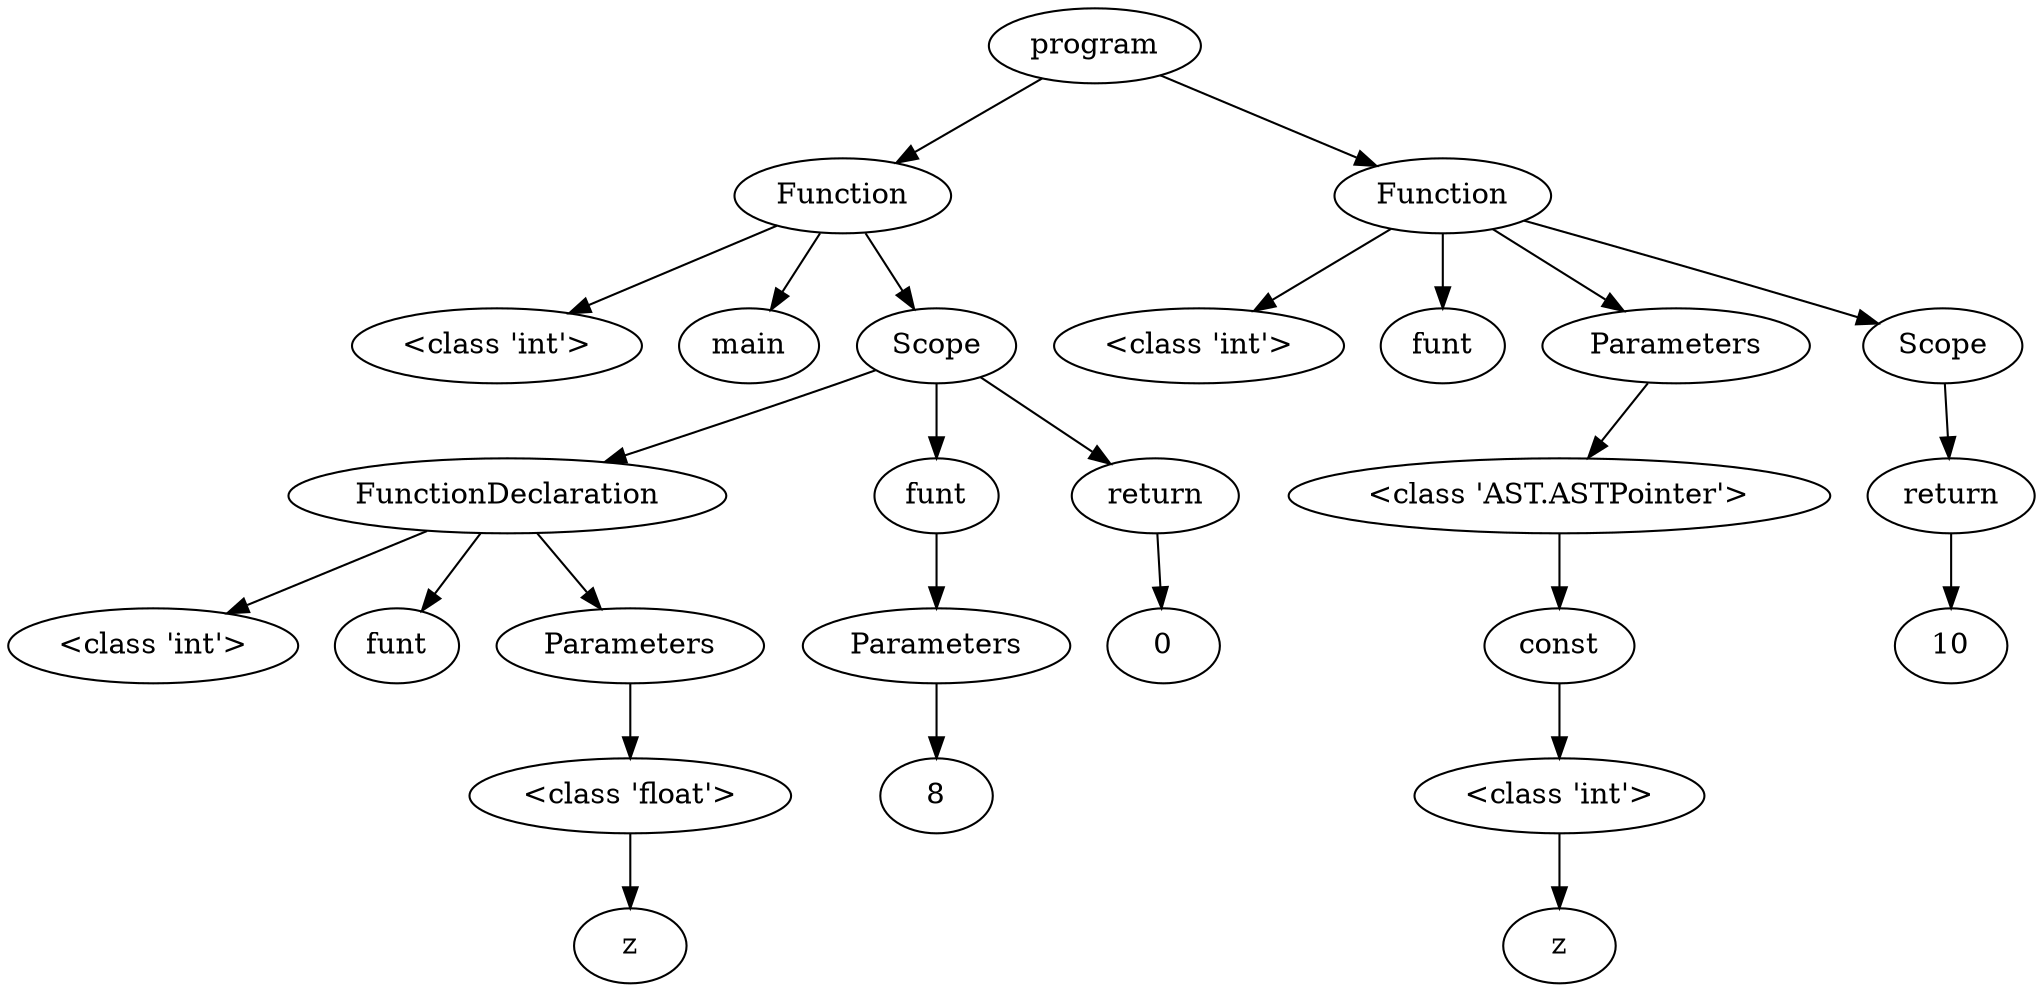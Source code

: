 digraph G { 
"<AST.AST object at 0x00000196DCC918E0> (0)"[label="program"]
"<AST.ASTFunction object at 0x00000196DCC91BB0> (1)"[label="Function"]
"<AST.AST object at 0x00000196DCC918E0> (0)"->"<AST.ASTFunction object at 0x00000196DCC91BB0> (1)"
"<AST.ASTFunction object at 0x00000196DCC91BB0> (1)"[label="Function"]
"<AST.ASTDataType object at 0x00000196DCC91670> (2)"[label="<class 'int'>"]
"<AST.ASTFunction object at 0x00000196DCC91BB0> (1)"->"<AST.ASTDataType object at 0x00000196DCC91670> (2)"
"<AST.ASTFunctionName object at 0x00000196DCC91D60> (2)"[label="main"]
"<AST.ASTFunction object at 0x00000196DCC91BB0> (1)"->"<AST.ASTFunctionName object at 0x00000196DCC91D60> (2)"
"<AST.ASTScope object at 0x00000196DCC915E0> (2)"[label="Scope"]
"<AST.ASTFunction object at 0x00000196DCC91BB0> (1)"->"<AST.ASTScope object at 0x00000196DCC915E0> (2)"
"<AST.ASTScope object at 0x00000196DCC915E0> (2)"[label="Scope"]
"<AST.ASTForwardDeclaration object at 0x00000196DCC91610> (3)"[label="FunctionDeclaration"]
"<AST.ASTScope object at 0x00000196DCC915E0> (2)"->"<AST.ASTForwardDeclaration object at 0x00000196DCC91610> (3)"
"<AST.ASTForwardDeclaration object at 0x00000196DCC91610> (3)"[label="FunctionDeclaration"]
"<AST.ASTDataType object at 0x00000196DCC911F0> (4)"[label="<class 'int'>"]
"<AST.ASTForwardDeclaration object at 0x00000196DCC91610> (3)"->"<AST.ASTDataType object at 0x00000196DCC911F0> (4)"
"<AST.ASTFunctionName object at 0x00000196DCC91370> (4)"[label="funt"]
"<AST.ASTForwardDeclaration object at 0x00000196DCC91610> (3)"->"<AST.ASTFunctionName object at 0x00000196DCC91370> (4)"
"<AST.ASTParameters object at 0x00000196DCC91640> (4)"[label="Parameters"]
"<AST.ASTForwardDeclaration object at 0x00000196DCC91610> (3)"->"<AST.ASTParameters object at 0x00000196DCC91640> (4)"
"<AST.ASTParameters object at 0x00000196DCC91640> (4)"[label="Parameters"]
"<AST.ASTDataType object at 0x00000196DCC91BE0> (5)"[label="<class 'float'>"]
"<AST.ASTParameters object at 0x00000196DCC91640> (4)"->"<AST.ASTDataType object at 0x00000196DCC91BE0> (5)"
"<AST.ASTDataType object at 0x00000196DCC91BE0> (5)"[label="<class 'float'>"]
"<AST.ASTVariable object at 0x00000196DCC91190> (6)"[label="z"]
"<AST.ASTDataType object at 0x00000196DCC91BE0> (5)"->"<AST.ASTVariable object at 0x00000196DCC91190> (6)"
"<AST.ASTFunctionName object at 0x00000196DCC911C0> (3)"[label="funt"]
"<AST.ASTScope object at 0x00000196DCC915E0> (2)"->"<AST.ASTFunctionName object at 0x00000196DCC911C0> (3)"
"<AST.ASTFunctionName object at 0x00000196DCC911C0> (3)"[label="funt"]
"<AST.ASTParameters object at 0x00000196DCC91700> (4)"[label="Parameters"]
"<AST.ASTFunctionName object at 0x00000196DCC911C0> (3)"->"<AST.ASTParameters object at 0x00000196DCC91700> (4)"
"<AST.ASTParameters object at 0x00000196DCC91700> (4)"[label="Parameters"]
"<AST.AST object at 0x00000196DCC91130> (5)"[label="8"]
"<AST.ASTParameters object at 0x00000196DCC91700> (4)"->"<AST.AST object at 0x00000196DCC91130> (5)"
"<AST.ASTReturn object at 0x00000196DCC916A0> (3)"[label="return"]
"<AST.ASTScope object at 0x00000196DCC915E0> (2)"->"<AST.ASTReturn object at 0x00000196DCC916A0> (3)"
"<AST.ASTReturn object at 0x00000196DCC916A0> (3)"[label="return"]
"<AST.AST object at 0x00000196DCC91C70> (4)"[label="0"]
"<AST.ASTReturn object at 0x00000196DCC916A0> (3)"->"<AST.AST object at 0x00000196DCC91C70> (4)"
"<AST.ASTFunction object at 0x00000196DCC91430> (1)"[label="Function"]
"<AST.AST object at 0x00000196DCC918E0> (0)"->"<AST.ASTFunction object at 0x00000196DCC91430> (1)"
"<AST.ASTFunction object at 0x00000196DCC91430> (1)"[label="Function"]
"<AST.ASTDataType object at 0x00000196DCC91490> (2)"[label="<class 'int'>"]
"<AST.ASTFunction object at 0x00000196DCC91430> (1)"->"<AST.ASTDataType object at 0x00000196DCC91490> (2)"
"<AST.ASTFunctionName object at 0x00000196DCC91EE0> (2)"[label="funt"]
"<AST.ASTFunction object at 0x00000196DCC91430> (1)"->"<AST.ASTFunctionName object at 0x00000196DCC91EE0> (2)"
"<AST.ASTParameters object at 0x00000196DCC8D1C0> (2)"[label="Parameters"]
"<AST.ASTFunction object at 0x00000196DCC91430> (1)"->"<AST.ASTParameters object at 0x00000196DCC8D1C0> (2)"
"<AST.ASTParameters object at 0x00000196DCC8D1C0> (2)"[label="Parameters"]
"<AST.ASTPointer object at 0x00000196DCC8D310> (3)"[label="<class 'AST.ASTPointer'>"]
"<AST.ASTParameters object at 0x00000196DCC8D1C0> (2)"->"<AST.ASTPointer object at 0x00000196DCC8D310> (3)"
"<AST.ASTPointer object at 0x00000196DCC8D310> (3)"[label="<class 'AST.ASTPointer'>"]
"<AST.ASTConst object at 0x00000196DCC8D100> (4)"[label="const"]
"<AST.ASTPointer object at 0x00000196DCC8D310> (3)"->"<AST.ASTConst object at 0x00000196DCC8D100> (4)"
"<AST.ASTConst object at 0x00000196DCC8D100> (4)"[label="const"]
"<AST.ASTDataType object at 0x00000196DCC8D280> (5)"[label="<class 'int'>"]
"<AST.ASTConst object at 0x00000196DCC8D100> (4)"->"<AST.ASTDataType object at 0x00000196DCC8D280> (5)"
"<AST.ASTDataType object at 0x00000196DCC8D280> (5)"[label="<class 'int'>"]
"<AST.ASTVariable object at 0x00000196DCC8D220> (6)"[label="z"]
"<AST.ASTDataType object at 0x00000196DCC8D280> (5)"->"<AST.ASTVariable object at 0x00000196DCC8D220> (6)"
"<AST.ASTScope object at 0x00000196DCC8D1F0> (2)"[label="Scope"]
"<AST.ASTFunction object at 0x00000196DCC91430> (1)"->"<AST.ASTScope object at 0x00000196DCC8D1F0> (2)"
"<AST.ASTScope object at 0x00000196DCC8D1F0> (2)"[label="Scope"]
"<AST.ASTReturn object at 0x00000196DCC8D3D0> (3)"[label="return"]
"<AST.ASTScope object at 0x00000196DCC8D1F0> (2)"->"<AST.ASTReturn object at 0x00000196DCC8D3D0> (3)"
"<AST.ASTReturn object at 0x00000196DCC8D3D0> (3)"[label="return"]
"<AST.AST object at 0x00000196DCC8D4C0> (4)"[label="10"]
"<AST.ASTReturn object at 0x00000196DCC8D3D0> (3)"->"<AST.AST object at 0x00000196DCC8D4C0> (4)"
}